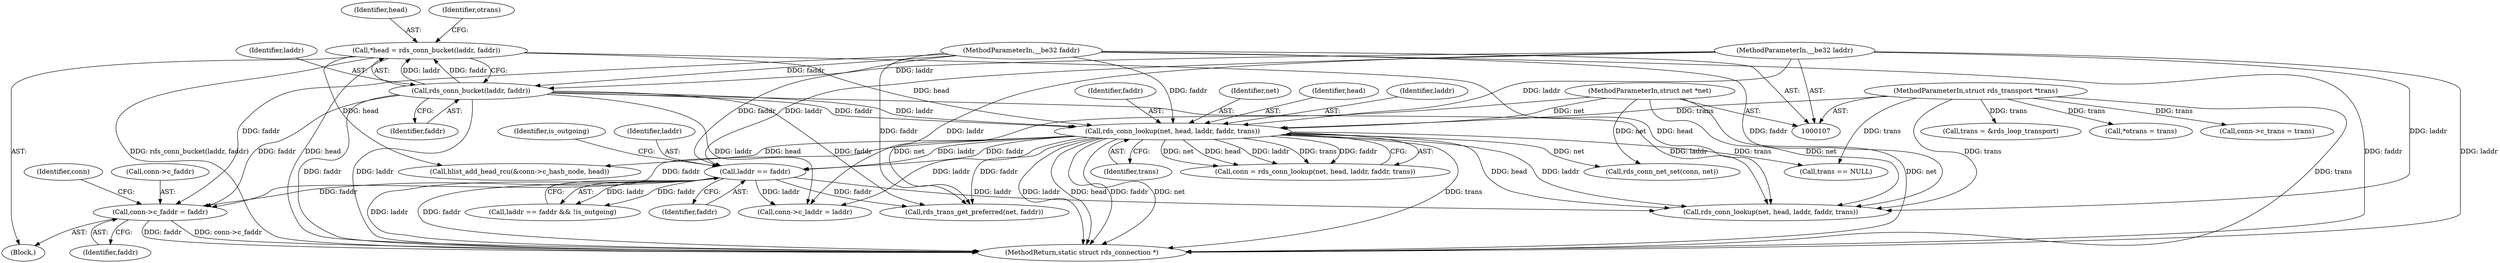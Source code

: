 digraph "0_linux_74e98eb085889b0d2d4908f59f6e00026063014f@pointer" {
"1000211" [label="(Call,conn->c_faddr = faddr)"];
"1000123" [label="(Call,rds_conn_bucket(laddr, faddr))"];
"1000109" [label="(MethodParameterIn,__be32 laddr)"];
"1000110" [label="(MethodParameterIn,__be32 faddr)"];
"1000167" [label="(Call,laddr == faddr)"];
"1000146" [label="(Call,rds_conn_lookup(net, head, laddr, faddr, trans))"];
"1000108" [label="(MethodParameterIn,struct net *net)"];
"1000121" [label="(Call,*head = rds_conn_bucket(laddr, faddr))"];
"1000111" [label="(MethodParameterIn,struct rds_transport *trans)"];
"1000168" [label="(Identifier,laddr)"];
"1000148" [label="(Identifier,head)"];
"1000261" [label="(Call,rds_trans_get_preferred(net, faddr))"];
"1000110" [label="(MethodParameterIn,__be32 faddr)"];
"1000149" [label="(Identifier,laddr)"];
"1000109" [label="(MethodParameterIn,__be32 laddr)"];
"1000169" [label="(Identifier,faddr)"];
"1000122" [label="(Identifier,head)"];
"1000211" [label="(Call,conn->c_faddr = faddr)"];
"1000226" [label="(Call,rds_conn_net_set(conn, net))"];
"1000171" [label="(Identifier,is_outgoing)"];
"1000206" [label="(Call,conn->c_laddr = laddr)"];
"1000166" [label="(Call,laddr == faddr && !is_outgoing)"];
"1000108" [label="(MethodParameterIn,struct net *net)"];
"1000299" [label="(Call,conn->c_trans = trans)"];
"1000219" [label="(Identifier,conn)"];
"1000151" [label="(Identifier,trans)"];
"1000125" [label="(Identifier,faddr)"];
"1000131" [label="(Identifier,otrans)"];
"1000442" [label="(Call,rds_conn_lookup(net, head, laddr, faddr, trans))"];
"1000281" [label="(Call,trans = &rds_loop_transport)"];
"1000144" [label="(Call,conn = rds_conn_lookup(net, head, laddr, faddr, trans))"];
"1000150" [label="(Identifier,faddr)"];
"1000478" [label="(Call,hlist_add_head_rcu(&conn->c_hash_node, head))"];
"1000212" [label="(Call,conn->c_faddr)"];
"1000215" [label="(Identifier,faddr)"];
"1000146" [label="(Call,rds_conn_lookup(net, head, laddr, faddr, trans))"];
"1000121" [label="(Call,*head = rds_conn_bucket(laddr, faddr))"];
"1000114" [label="(Block,)"];
"1000495" [label="(MethodReturn,static struct rds_connection *)"];
"1000286" [label="(Call,trans == NULL)"];
"1000123" [label="(Call,rds_conn_bucket(laddr, faddr))"];
"1000130" [label="(Call,*otrans = trans)"];
"1000124" [label="(Identifier,laddr)"];
"1000147" [label="(Identifier,net)"];
"1000167" [label="(Call,laddr == faddr)"];
"1000111" [label="(MethodParameterIn,struct rds_transport *trans)"];
"1000211" -> "1000114"  [label="AST: "];
"1000211" -> "1000215"  [label="CFG: "];
"1000212" -> "1000211"  [label="AST: "];
"1000215" -> "1000211"  [label="AST: "];
"1000219" -> "1000211"  [label="CFG: "];
"1000211" -> "1000495"  [label="DDG: conn->c_faddr"];
"1000211" -> "1000495"  [label="DDG: faddr"];
"1000123" -> "1000211"  [label="DDG: faddr"];
"1000167" -> "1000211"  [label="DDG: faddr"];
"1000146" -> "1000211"  [label="DDG: faddr"];
"1000110" -> "1000211"  [label="DDG: faddr"];
"1000123" -> "1000121"  [label="AST: "];
"1000123" -> "1000125"  [label="CFG: "];
"1000124" -> "1000123"  [label="AST: "];
"1000125" -> "1000123"  [label="AST: "];
"1000121" -> "1000123"  [label="CFG: "];
"1000123" -> "1000495"  [label="DDG: faddr"];
"1000123" -> "1000495"  [label="DDG: laddr"];
"1000123" -> "1000121"  [label="DDG: laddr"];
"1000123" -> "1000121"  [label="DDG: faddr"];
"1000109" -> "1000123"  [label="DDG: laddr"];
"1000110" -> "1000123"  [label="DDG: faddr"];
"1000123" -> "1000146"  [label="DDG: laddr"];
"1000123" -> "1000146"  [label="DDG: faddr"];
"1000123" -> "1000206"  [label="DDG: laddr"];
"1000123" -> "1000261"  [label="DDG: faddr"];
"1000123" -> "1000442"  [label="DDG: laddr"];
"1000109" -> "1000107"  [label="AST: "];
"1000109" -> "1000495"  [label="DDG: laddr"];
"1000109" -> "1000146"  [label="DDG: laddr"];
"1000109" -> "1000167"  [label="DDG: laddr"];
"1000109" -> "1000206"  [label="DDG: laddr"];
"1000109" -> "1000442"  [label="DDG: laddr"];
"1000110" -> "1000107"  [label="AST: "];
"1000110" -> "1000495"  [label="DDG: faddr"];
"1000110" -> "1000146"  [label="DDG: faddr"];
"1000110" -> "1000167"  [label="DDG: faddr"];
"1000110" -> "1000261"  [label="DDG: faddr"];
"1000110" -> "1000442"  [label="DDG: faddr"];
"1000167" -> "1000166"  [label="AST: "];
"1000167" -> "1000169"  [label="CFG: "];
"1000168" -> "1000167"  [label="AST: "];
"1000169" -> "1000167"  [label="AST: "];
"1000171" -> "1000167"  [label="CFG: "];
"1000166" -> "1000167"  [label="CFG: "];
"1000167" -> "1000495"  [label="DDG: laddr"];
"1000167" -> "1000495"  [label="DDG: faddr"];
"1000167" -> "1000166"  [label="DDG: laddr"];
"1000167" -> "1000166"  [label="DDG: faddr"];
"1000146" -> "1000167"  [label="DDG: laddr"];
"1000146" -> "1000167"  [label="DDG: faddr"];
"1000167" -> "1000206"  [label="DDG: laddr"];
"1000167" -> "1000261"  [label="DDG: faddr"];
"1000167" -> "1000442"  [label="DDG: laddr"];
"1000146" -> "1000144"  [label="AST: "];
"1000146" -> "1000151"  [label="CFG: "];
"1000147" -> "1000146"  [label="AST: "];
"1000148" -> "1000146"  [label="AST: "];
"1000149" -> "1000146"  [label="AST: "];
"1000150" -> "1000146"  [label="AST: "];
"1000151" -> "1000146"  [label="AST: "];
"1000144" -> "1000146"  [label="CFG: "];
"1000146" -> "1000495"  [label="DDG: trans"];
"1000146" -> "1000495"  [label="DDG: laddr"];
"1000146" -> "1000495"  [label="DDG: head"];
"1000146" -> "1000495"  [label="DDG: faddr"];
"1000146" -> "1000495"  [label="DDG: net"];
"1000146" -> "1000144"  [label="DDG: net"];
"1000146" -> "1000144"  [label="DDG: head"];
"1000146" -> "1000144"  [label="DDG: laddr"];
"1000146" -> "1000144"  [label="DDG: trans"];
"1000146" -> "1000144"  [label="DDG: faddr"];
"1000108" -> "1000146"  [label="DDG: net"];
"1000121" -> "1000146"  [label="DDG: head"];
"1000111" -> "1000146"  [label="DDG: trans"];
"1000146" -> "1000206"  [label="DDG: laddr"];
"1000146" -> "1000226"  [label="DDG: net"];
"1000146" -> "1000261"  [label="DDG: faddr"];
"1000146" -> "1000286"  [label="DDG: trans"];
"1000146" -> "1000442"  [label="DDG: head"];
"1000146" -> "1000442"  [label="DDG: laddr"];
"1000146" -> "1000478"  [label="DDG: head"];
"1000108" -> "1000107"  [label="AST: "];
"1000108" -> "1000495"  [label="DDG: net"];
"1000108" -> "1000226"  [label="DDG: net"];
"1000108" -> "1000261"  [label="DDG: net"];
"1000108" -> "1000442"  [label="DDG: net"];
"1000121" -> "1000114"  [label="AST: "];
"1000122" -> "1000121"  [label="AST: "];
"1000131" -> "1000121"  [label="CFG: "];
"1000121" -> "1000495"  [label="DDG: rds_conn_bucket(laddr, faddr)"];
"1000121" -> "1000495"  [label="DDG: head"];
"1000121" -> "1000442"  [label="DDG: head"];
"1000121" -> "1000478"  [label="DDG: head"];
"1000111" -> "1000107"  [label="AST: "];
"1000111" -> "1000495"  [label="DDG: trans"];
"1000111" -> "1000130"  [label="DDG: trans"];
"1000111" -> "1000281"  [label="DDG: trans"];
"1000111" -> "1000286"  [label="DDG: trans"];
"1000111" -> "1000299"  [label="DDG: trans"];
"1000111" -> "1000442"  [label="DDG: trans"];
}
